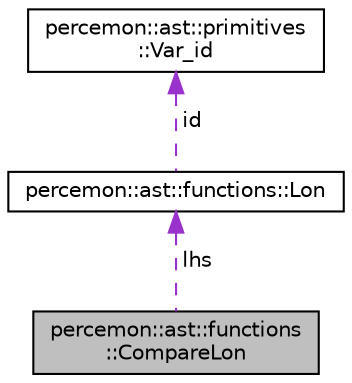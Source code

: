 digraph "percemon::ast::functions::CompareLon"
{
 // LATEX_PDF_SIZE
  edge [fontname="Helvetica",fontsize="10",labelfontname="Helvetica",labelfontsize="10"];
  node [fontname="Helvetica",fontsize="10",shape=record];
  Node1 [label="percemon::ast::functions\l::CompareLon",height=0.2,width=0.4,color="black", fillcolor="grey75", style="filled", fontcolor="black",tooltip=" "];
  Node2 -> Node1 [dir="back",color="darkorchid3",fontsize="10",style="dashed",label=" lhs" ,fontname="Helvetica"];
  Node2 [label="percemon::ast::functions::Lon",height=0.2,width=0.4,color="black", fillcolor="white", style="filled",URL="$structpercemon_1_1ast_1_1functions_1_1Lon.html",tooltip=" "];
  Node3 -> Node2 [dir="back",color="darkorchid3",fontsize="10",style="dashed",label=" id" ,fontname="Helvetica"];
  Node3 [label="percemon::ast::primitives\l::Var_id",height=0.2,width=0.4,color="black", fillcolor="white", style="filled",URL="$structpercemon_1_1ast_1_1primitives_1_1Var__id.html",tooltip=" "];
}
